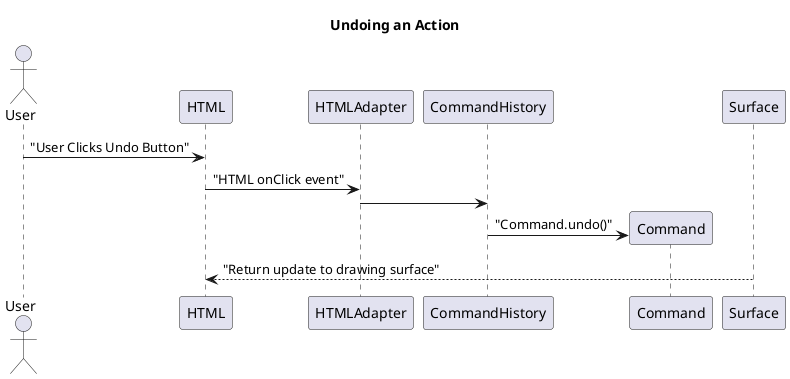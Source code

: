 @startuml 

title Undoing an Action

actor User 
User -> HTML : "User Clicks Undo Button"
HTML -> HTMLAdapter : "HTML onClick event"
HTMLAdapter -> CommandHistory
create Command
CommandHistory -> Command : "Command.undo()"
HTML <-- Surface : "Return update to drawing surface"

@enduml
